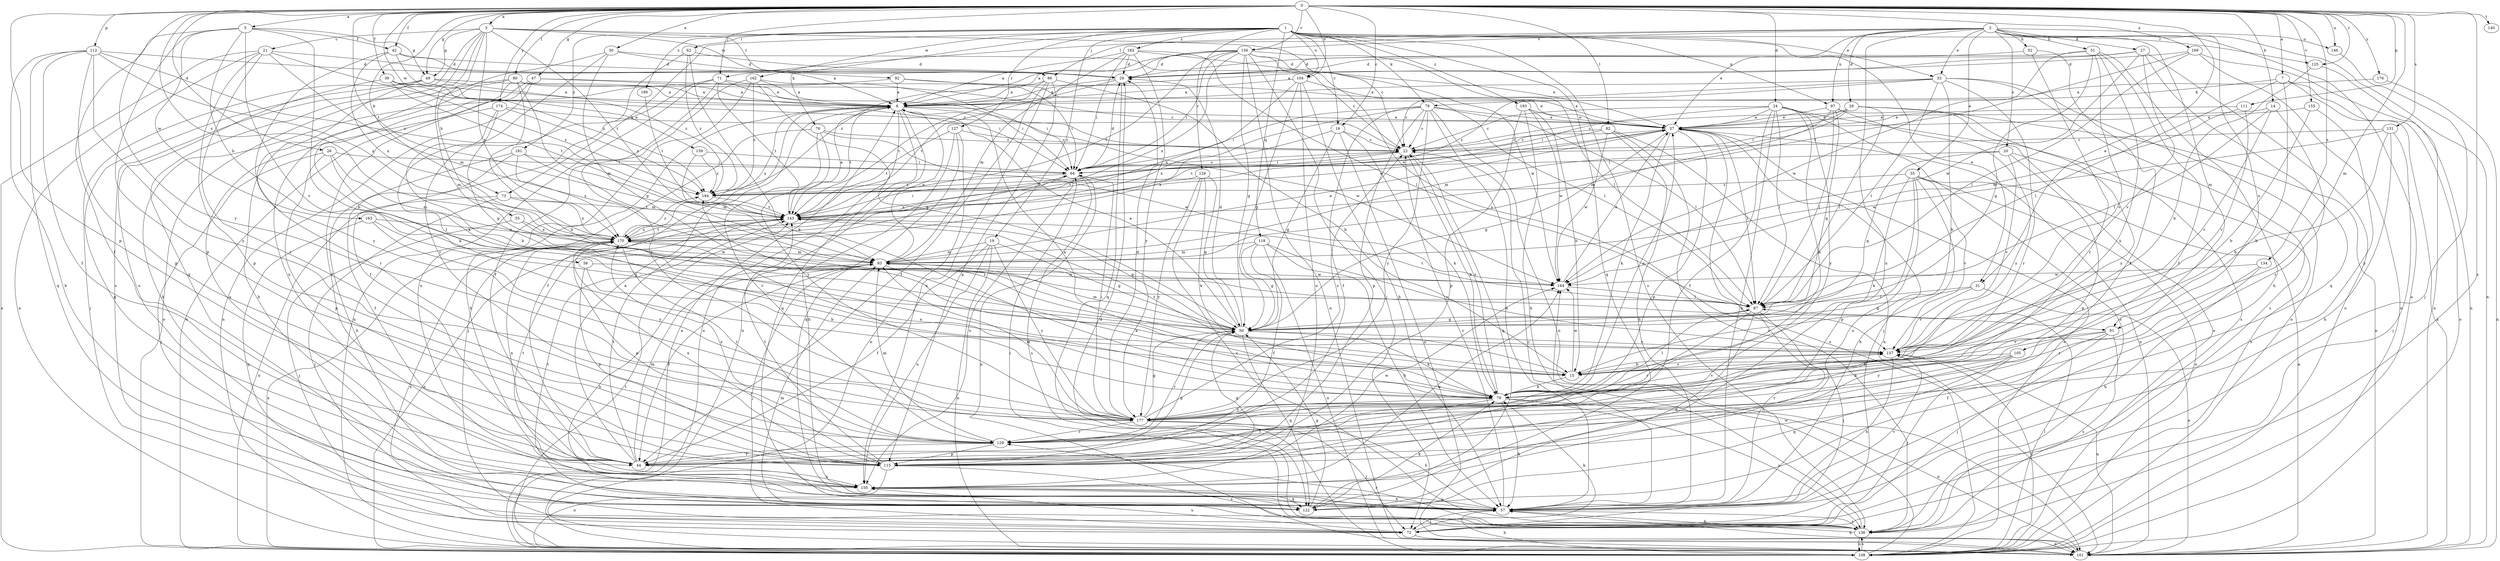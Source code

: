 strict digraph  {
0;
1;
2;
3;
5;
7;
8;
14;
15;
16;
19;
20;
21;
22;
24;
26;
27;
28;
29;
30;
31;
33;
35;
37;
39;
42;
44;
47;
49;
50;
51;
52;
55;
56;
57;
62;
64;
71;
72;
73;
76;
78;
79;
80;
82;
86;
87;
91;
92;
93;
97;
101;
104;
105;
108;
111;
112;
115;
118;
122;
125;
126;
127;
129;
131;
134;
136;
140;
143;
146;
150;
155;
156;
157;
159;
162;
163;
164;
169;
170;
174;
176;
177;
180;
181;
182;
183;
184;
0 -> 3  [label=a];
0 -> 5  [label=a];
0 -> 7  [label=a];
0 -> 14  [label=b];
0 -> 16  [label=c];
0 -> 24  [label=d];
0 -> 26  [label=d];
0 -> 30  [label=e];
0 -> 31  [label=e];
0 -> 39  [label=f];
0 -> 42  [label=f];
0 -> 47  [label=g];
0 -> 49  [label=g];
0 -> 71  [label=j];
0 -> 73  [label=k];
0 -> 80  [label=l];
0 -> 82  [label=l];
0 -> 91  [label=m];
0 -> 104  [label=o];
0 -> 111  [label=p];
0 -> 112  [label=p];
0 -> 115  [label=p];
0 -> 125  [label=r];
0 -> 131  [label=s];
0 -> 134  [label=s];
0 -> 136  [label=s];
0 -> 140  [label=t];
0 -> 143  [label=t];
0 -> 146  [label=u];
0 -> 155  [label=v];
0 -> 156  [label=v];
0 -> 159  [label=w];
0 -> 169  [label=x];
0 -> 170  [label=x];
0 -> 174  [label=y];
0 -> 176  [label=y];
0 -> 177  [label=y];
1 -> 16  [label=c];
1 -> 19  [label=c];
1 -> 31  [label=e];
1 -> 33  [label=e];
1 -> 62  [label=i];
1 -> 73  [label=k];
1 -> 76  [label=k];
1 -> 78  [label=k];
1 -> 97  [label=n];
1 -> 104  [label=o];
1 -> 118  [label=q];
1 -> 122  [label=q];
1 -> 125  [label=r];
1 -> 126  [label=r];
1 -> 127  [label=r];
1 -> 136  [label=s];
1 -> 162  [label=w];
1 -> 180  [label=z];
1 -> 181  [label=z];
1 -> 182  [label=z];
1 -> 183  [label=z];
2 -> 20  [label=c];
2 -> 27  [label=d];
2 -> 28  [label=d];
2 -> 33  [label=e];
2 -> 35  [label=e];
2 -> 37  [label=e];
2 -> 51  [label=h];
2 -> 52  [label=h];
2 -> 71  [label=j];
2 -> 86  [label=l];
2 -> 91  [label=m];
2 -> 97  [label=n];
2 -> 101  [label=n];
2 -> 105  [label=o];
2 -> 108  [label=o];
2 -> 146  [label=u];
2 -> 150  [label=u];
2 -> 156  [label=v];
3 -> 21  [label=c];
3 -> 22  [label=c];
3 -> 49  [label=g];
3 -> 55  [label=h];
3 -> 86  [label=l];
3 -> 91  [label=m];
3 -> 92  [label=m];
3 -> 122  [label=q];
3 -> 136  [label=s];
3 -> 143  [label=t];
3 -> 170  [label=x];
5 -> 15  [label=b];
5 -> 42  [label=f];
5 -> 44  [label=f];
5 -> 49  [label=g];
5 -> 56  [label=h];
5 -> 115  [label=p];
5 -> 157  [label=v];
5 -> 163  [label=w];
7 -> 78  [label=k];
7 -> 79  [label=k];
7 -> 87  [label=l];
7 -> 101  [label=n];
7 -> 108  [label=o];
8 -> 37  [label=e];
8 -> 44  [label=f];
8 -> 57  [label=h];
8 -> 101  [label=n];
8 -> 108  [label=o];
8 -> 122  [label=q];
8 -> 143  [label=t];
8 -> 164  [label=w];
8 -> 170  [label=x];
14 -> 37  [label=e];
14 -> 87  [label=l];
14 -> 129  [label=r];
14 -> 157  [label=v];
15 -> 79  [label=k];
15 -> 143  [label=t];
15 -> 157  [label=v];
15 -> 164  [label=w];
16 -> 22  [label=c];
16 -> 50  [label=g];
16 -> 79  [label=k];
16 -> 101  [label=n];
16 -> 170  [label=x];
19 -> 44  [label=f];
19 -> 50  [label=g];
19 -> 93  [label=m];
19 -> 101  [label=n];
19 -> 150  [label=u];
19 -> 177  [label=y];
20 -> 50  [label=g];
20 -> 64  [label=i];
20 -> 115  [label=p];
20 -> 136  [label=s];
20 -> 157  [label=v];
21 -> 29  [label=d];
21 -> 93  [label=m];
21 -> 101  [label=n];
21 -> 108  [label=o];
21 -> 115  [label=p];
21 -> 129  [label=r];
21 -> 184  [label=z];
22 -> 64  [label=i];
22 -> 79  [label=k];
22 -> 122  [label=q];
22 -> 143  [label=t];
24 -> 22  [label=c];
24 -> 37  [label=e];
24 -> 44  [label=f];
24 -> 57  [label=h];
24 -> 64  [label=i];
24 -> 79  [label=k];
24 -> 87  [label=l];
24 -> 108  [label=o];
24 -> 136  [label=s];
24 -> 177  [label=y];
26 -> 64  [label=i];
26 -> 72  [label=j];
26 -> 87  [label=l];
26 -> 93  [label=m];
26 -> 115  [label=p];
27 -> 8  [label=a];
27 -> 29  [label=d];
27 -> 108  [label=o];
27 -> 122  [label=q];
27 -> 157  [label=v];
27 -> 164  [label=w];
28 -> 22  [label=c];
28 -> 37  [label=e];
28 -> 64  [label=i];
28 -> 87  [label=l];
28 -> 93  [label=m];
28 -> 101  [label=n];
28 -> 177  [label=y];
29 -> 8  [label=a];
29 -> 122  [label=q];
29 -> 143  [label=t];
30 -> 22  [label=c];
30 -> 29  [label=d];
30 -> 50  [label=g];
30 -> 79  [label=k];
30 -> 150  [label=u];
31 -> 50  [label=g];
31 -> 87  [label=l];
31 -> 101  [label=n];
31 -> 157  [label=v];
33 -> 8  [label=a];
33 -> 15  [label=b];
33 -> 22  [label=c];
33 -> 87  [label=l];
33 -> 108  [label=o];
33 -> 129  [label=r];
33 -> 136  [label=s];
33 -> 184  [label=z];
35 -> 57  [label=h];
35 -> 79  [label=k];
35 -> 101  [label=n];
35 -> 108  [label=o];
35 -> 115  [label=p];
35 -> 150  [label=u];
35 -> 157  [label=v];
35 -> 184  [label=z];
37 -> 22  [label=c];
37 -> 50  [label=g];
37 -> 72  [label=j];
37 -> 79  [label=k];
37 -> 87  [label=l];
37 -> 101  [label=n];
37 -> 108  [label=o];
37 -> 115  [label=p];
39 -> 8  [label=a];
39 -> 22  [label=c];
39 -> 143  [label=t];
39 -> 150  [label=u];
39 -> 184  [label=z];
42 -> 8  [label=a];
42 -> 29  [label=d];
42 -> 170  [label=x];
42 -> 177  [label=y];
42 -> 184  [label=z];
44 -> 8  [label=a];
44 -> 93  [label=m];
44 -> 143  [label=t];
44 -> 150  [label=u];
44 -> 170  [label=x];
47 -> 8  [label=a];
47 -> 44  [label=f];
47 -> 64  [label=i];
47 -> 101  [label=n];
47 -> 108  [label=o];
49 -> 8  [label=a];
49 -> 64  [label=i];
49 -> 72  [label=j];
49 -> 122  [label=q];
49 -> 129  [label=r];
50 -> 8  [label=a];
50 -> 29  [label=d];
50 -> 79  [label=k];
50 -> 93  [label=m];
50 -> 115  [label=p];
50 -> 122  [label=q];
50 -> 129  [label=r];
50 -> 157  [label=v];
51 -> 29  [label=d];
51 -> 44  [label=f];
51 -> 50  [label=g];
51 -> 57  [label=h];
51 -> 157  [label=v];
51 -> 164  [label=w];
51 -> 177  [label=y];
52 -> 29  [label=d];
52 -> 44  [label=f];
52 -> 129  [label=r];
55 -> 72  [label=j];
55 -> 164  [label=w];
55 -> 170  [label=x];
56 -> 15  [label=b];
56 -> 115  [label=p];
56 -> 164  [label=w];
57 -> 22  [label=c];
57 -> 72  [label=j];
57 -> 136  [label=s];
57 -> 150  [label=u];
57 -> 157  [label=v];
62 -> 29  [label=d];
62 -> 79  [label=k];
62 -> 129  [label=r];
62 -> 184  [label=z];
64 -> 22  [label=c];
64 -> 29  [label=d];
64 -> 101  [label=n];
64 -> 136  [label=s];
64 -> 150  [label=u];
64 -> 170  [label=x];
64 -> 184  [label=z];
71 -> 8  [label=a];
71 -> 44  [label=f];
71 -> 64  [label=i];
71 -> 101  [label=n];
71 -> 143  [label=t];
71 -> 177  [label=y];
72 -> 79  [label=k];
72 -> 101  [label=n];
72 -> 150  [label=u];
73 -> 72  [label=j];
73 -> 108  [label=o];
73 -> 143  [label=t];
73 -> 170  [label=x];
76 -> 22  [label=c];
76 -> 72  [label=j];
76 -> 129  [label=r];
76 -> 164  [label=w];
76 -> 177  [label=y];
78 -> 22  [label=c];
78 -> 37  [label=e];
78 -> 44  [label=f];
78 -> 57  [label=h];
78 -> 64  [label=i];
78 -> 87  [label=l];
78 -> 101  [label=n];
78 -> 115  [label=p];
78 -> 170  [label=x];
78 -> 177  [label=y];
79 -> 8  [label=a];
79 -> 22  [label=c];
79 -> 37  [label=e];
79 -> 44  [label=f];
79 -> 57  [label=h];
79 -> 87  [label=l];
79 -> 101  [label=n];
79 -> 136  [label=s];
79 -> 157  [label=v];
79 -> 170  [label=x];
79 -> 177  [label=y];
80 -> 8  [label=a];
80 -> 15  [label=b];
80 -> 22  [label=c];
80 -> 57  [label=h];
80 -> 79  [label=k];
80 -> 93  [label=m];
80 -> 108  [label=o];
82 -> 22  [label=c];
82 -> 57  [label=h];
82 -> 101  [label=n];
82 -> 136  [label=s];
82 -> 143  [label=t];
82 -> 164  [label=w];
86 -> 8  [label=a];
86 -> 15  [label=b];
86 -> 44  [label=f];
86 -> 115  [label=p];
86 -> 143  [label=t];
86 -> 150  [label=u];
87 -> 50  [label=g];
87 -> 57  [label=h];
87 -> 72  [label=j];
87 -> 122  [label=q];
87 -> 129  [label=r];
87 -> 143  [label=t];
91 -> 44  [label=f];
91 -> 72  [label=j];
91 -> 136  [label=s];
91 -> 157  [label=v];
91 -> 177  [label=y];
92 -> 8  [label=a];
92 -> 37  [label=e];
92 -> 57  [label=h];
92 -> 64  [label=i];
93 -> 8  [label=a];
93 -> 37  [label=e];
93 -> 44  [label=f];
93 -> 57  [label=h];
93 -> 72  [label=j];
93 -> 79  [label=k];
93 -> 164  [label=w];
97 -> 37  [label=e];
97 -> 50  [label=g];
97 -> 87  [label=l];
97 -> 93  [label=m];
97 -> 136  [label=s];
97 -> 177  [label=y];
101 -> 57  [label=h];
101 -> 143  [label=t];
104 -> 8  [label=a];
104 -> 50  [label=g];
104 -> 57  [label=h];
104 -> 87  [label=l];
104 -> 150  [label=u];
104 -> 170  [label=x];
105 -> 15  [label=b];
105 -> 72  [label=j];
105 -> 79  [label=k];
105 -> 122  [label=q];
105 -> 129  [label=r];
108 -> 8  [label=a];
108 -> 29  [label=d];
108 -> 37  [label=e];
108 -> 57  [label=h];
108 -> 87  [label=l];
108 -> 136  [label=s];
108 -> 157  [label=v];
108 -> 164  [label=w];
108 -> 170  [label=x];
111 -> 37  [label=e];
111 -> 93  [label=m];
111 -> 157  [label=v];
112 -> 29  [label=d];
112 -> 44  [label=f];
112 -> 57  [label=h];
112 -> 115  [label=p];
112 -> 122  [label=q];
112 -> 170  [label=x];
112 -> 177  [label=y];
112 -> 184  [label=z];
115 -> 50  [label=g];
115 -> 108  [label=o];
115 -> 136  [label=s];
115 -> 143  [label=t];
115 -> 164  [label=w];
115 -> 170  [label=x];
118 -> 44  [label=f];
118 -> 50  [label=g];
118 -> 57  [label=h];
118 -> 93  [label=m];
118 -> 101  [label=n];
118 -> 157  [label=v];
122 -> 50  [label=g];
122 -> 79  [label=k];
122 -> 143  [label=t];
125 -> 15  [label=b];
125 -> 101  [label=n];
126 -> 50  [label=g];
126 -> 79  [label=k];
126 -> 136  [label=s];
126 -> 177  [label=y];
126 -> 184  [label=z];
127 -> 22  [label=c];
127 -> 57  [label=h];
127 -> 101  [label=n];
127 -> 122  [label=q];
127 -> 143  [label=t];
129 -> 44  [label=f];
129 -> 93  [label=m];
129 -> 115  [label=p];
129 -> 170  [label=x];
131 -> 15  [label=b];
131 -> 22  [label=c];
131 -> 57  [label=h];
131 -> 72  [label=j];
131 -> 164  [label=w];
134 -> 57  [label=h];
134 -> 129  [label=r];
134 -> 164  [label=w];
136 -> 22  [label=c];
136 -> 57  [label=h];
136 -> 64  [label=i];
136 -> 93  [label=m];
136 -> 108  [label=o];
136 -> 129  [label=r];
136 -> 170  [label=x];
143 -> 8  [label=a];
143 -> 37  [label=e];
143 -> 50  [label=g];
143 -> 64  [label=i];
143 -> 108  [label=o];
143 -> 170  [label=x];
146 -> 72  [label=j];
150 -> 57  [label=h];
150 -> 122  [label=q];
150 -> 143  [label=t];
150 -> 164  [label=w];
155 -> 15  [label=b];
155 -> 37  [label=e];
155 -> 177  [label=y];
156 -> 8  [label=a];
156 -> 29  [label=d];
156 -> 50  [label=g];
156 -> 64  [label=i];
156 -> 72  [label=j];
156 -> 87  [label=l];
156 -> 101  [label=n];
156 -> 143  [label=t];
156 -> 157  [label=v];
156 -> 164  [label=w];
156 -> 170  [label=x];
156 -> 184  [label=z];
157 -> 15  [label=b];
157 -> 57  [label=h];
157 -> 101  [label=n];
157 -> 184  [label=z];
159 -> 64  [label=i];
159 -> 93  [label=m];
159 -> 184  [label=z];
162 -> 8  [label=a];
162 -> 37  [label=e];
162 -> 44  [label=f];
162 -> 50  [label=g];
162 -> 150  [label=u];
162 -> 184  [label=z];
163 -> 50  [label=g];
163 -> 122  [label=q];
163 -> 170  [label=x];
163 -> 177  [label=y];
164 -> 37  [label=e];
164 -> 87  [label=l];
169 -> 29  [label=d];
169 -> 87  [label=l];
169 -> 101  [label=n];
169 -> 108  [label=o];
169 -> 143  [label=t];
170 -> 93  [label=m];
170 -> 115  [label=p];
170 -> 129  [label=r];
170 -> 143  [label=t];
170 -> 184  [label=z];
174 -> 15  [label=b];
174 -> 37  [label=e];
174 -> 50  [label=g];
174 -> 150  [label=u];
174 -> 184  [label=z];
176 -> 8  [label=a];
176 -> 101  [label=n];
177 -> 22  [label=c];
177 -> 29  [label=d];
177 -> 50  [label=g];
177 -> 57  [label=h];
177 -> 64  [label=i];
177 -> 72  [label=j];
177 -> 93  [label=m];
177 -> 129  [label=r];
180 -> 143  [label=t];
181 -> 44  [label=f];
181 -> 57  [label=h];
181 -> 64  [label=i];
181 -> 93  [label=m];
181 -> 170  [label=x];
182 -> 8  [label=a];
182 -> 29  [label=d];
182 -> 37  [label=e];
182 -> 64  [label=i];
182 -> 87  [label=l];
182 -> 93  [label=m];
182 -> 177  [label=y];
183 -> 15  [label=b];
183 -> 37  [label=e];
183 -> 57  [label=h];
183 -> 115  [label=p];
183 -> 164  [label=w];
184 -> 37  [label=e];
184 -> 143  [label=t];
}
